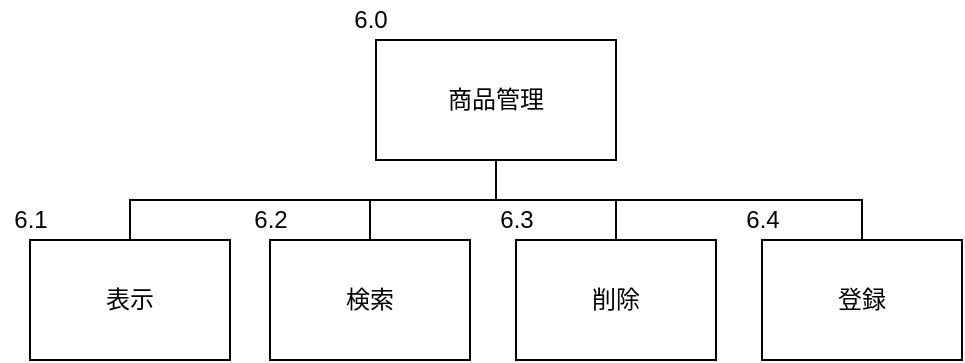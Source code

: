 <mxfile version="12.1.0" type="device" pages="1"><diagram id="wrpmUGDUPV51dJftIt9m" name="Page-1"><mxGraphModel dx="854" dy="497" grid="1" gridSize="10" guides="1" tooltips="1" connect="1" arrows="1" fold="1" page="1" pageScale="1" pageWidth="827" pageHeight="1169" math="0" shadow="0"><root><mxCell id="0"/><mxCell id="1" parent="0"/><UserObject label="&lt;font style=&quot;vertical-align: inherit&quot;&gt;&lt;font style=&quot;vertical-align: inherit&quot;&gt;商品管理&lt;/font&gt;&lt;/font&gt;" treeRoot="1" id="a7nK9uGA60JsyTPENsQV-1"><mxCell style="whiteSpace=wrap;html=1;align=center;treeFolding=1;treeMoving=1;container=1;recursiveResize=0;" parent="1" vertex="1"><mxGeometry x="343" y="110" width="120" height="60" as="geometry"/></mxCell></UserObject><mxCell id="a7nK9uGA60JsyTPENsQV-2" value="検索" style="whiteSpace=wrap;html=1;align=center;verticalAlign=middle;container=1;recursiveResize=0;treeFolding=1;treeMoving=1;" parent="1" vertex="1"><mxGeometry x="290" y="210" width="100" height="60" as="geometry"/></mxCell><mxCell id="a7nK9uGA60JsyTPENsQV-3" value="" style="edgeStyle=elbowEdgeStyle;elbow=vertical;startArrow=none;endArrow=none;rounded=0;exitX=0.5;exitY=1;exitDx=0;exitDy=0;" parent="1" target="a7nK9uGA60JsyTPENsQV-2" edge="1" source="a7nK9uGA60JsyTPENsQV-1"><mxGeometry relative="1" as="geometry"><mxPoint x="420" y="170" as="sourcePoint"/></mxGeometry></mxCell><mxCell id="a7nK9uGA60JsyTPENsQV-4" value="表示" style="whiteSpace=wrap;html=1;align=center;verticalAlign=middle;container=1;recursiveResize=0;treeFolding=1;treeMoving=1;" parent="1" vertex="1"><mxGeometry x="170" y="210" width="100" height="60" as="geometry"/></mxCell><mxCell id="a7nK9uGA60JsyTPENsQV-5" value="" style="edgeStyle=elbowEdgeStyle;elbow=vertical;startArrow=none;endArrow=none;rounded=0;exitX=0.5;exitY=1;exitDx=0;exitDy=0;" parent="1" source="a7nK9uGA60JsyTPENsQV-1" target="a7nK9uGA60JsyTPENsQV-4" edge="1"><mxGeometry relative="1" as="geometry"><mxPoint x="260" y="170" as="sourcePoint"/></mxGeometry></mxCell><mxCell id="RoZTvhKH2XpjGjiPZF5T-1" value="削除" style="whiteSpace=wrap;html=1;align=center;verticalAlign=middle;container=1;recursiveResize=0;treeFolding=1;treeMoving=1;" vertex="1" parent="1"><mxGeometry x="413" y="210" width="100" height="60" as="geometry"/></mxCell><mxCell id="RoZTvhKH2XpjGjiPZF5T-2" value="" style="edgeStyle=elbowEdgeStyle;elbow=vertical;startArrow=none;endArrow=none;rounded=0;exitX=0.5;exitY=1;exitDx=0;exitDy=0;entryX=0.5;entryY=0;entryDx=0;entryDy=0;" edge="1" parent="1" source="a7nK9uGA60JsyTPENsQV-1" target="RoZTvhKH2XpjGjiPZF5T-1"><mxGeometry relative="1" as="geometry"><mxPoint x="820" y="170" as="sourcePoint"/><mxPoint x="620" y="210" as="targetPoint"/></mxGeometry></mxCell><mxCell id="RoZTvhKH2XpjGjiPZF5T-3" value="登録" style="whiteSpace=wrap;html=1;align=center;verticalAlign=middle;container=1;recursiveResize=0;treeFolding=1;treeMoving=1;" vertex="1" parent="1"><mxGeometry x="536" y="210" width="100" height="60" as="geometry"/></mxCell><mxCell id="RoZTvhKH2XpjGjiPZF5T-4" value="" style="edgeStyle=elbowEdgeStyle;elbow=vertical;startArrow=none;endArrow=none;rounded=0;exitX=0.5;exitY=1;exitDx=0;exitDy=0;entryX=0.5;entryY=0;entryDx=0;entryDy=0;" edge="1" parent="1" source="a7nK9uGA60JsyTPENsQV-1"><mxGeometry relative="1" as="geometry"><mxPoint x="526" y="170" as="sourcePoint"/><mxPoint x="586" y="210" as="targetPoint"/></mxGeometry></mxCell><mxCell id="RoZTvhKH2XpjGjiPZF5T-6" value="6.0" style="text;html=1;resizable=0;autosize=1;align=center;verticalAlign=middle;points=[];fillColor=none;strokeColor=none;rounded=0;" vertex="1" parent="1"><mxGeometry x="325" y="90" width="30" height="20" as="geometry"/></mxCell><mxCell id="RoZTvhKH2XpjGjiPZF5T-7" value="6.1&lt;span style=&quot;font-family: &amp;#34;helvetica&amp;#34; , &amp;#34;arial&amp;#34; , sans-serif ; font-size: 0px&quot;&gt;%3CmxGraphModel%3E%3Croot%3E%3CmxCell%20id%3D%220%22%2F%3E%3CmxCell%20id%3D%221%22%20parent%3D%220%22%2F%3E%3CmxCell%20id%3D%222%22%20value%3D%226.0%22%20style%3D%22text%3Bhtml%3D1%3Bresizable%3D0%3Bautosize%3D1%3Balign%3Dcenter%3BverticalAlign%3Dmiddle%3Bpoints%3D%5B%5D%3BfillColor%3Dnone%3BstrokeColor%3Dnone%3Brounded%3D0%3B%22%20vertex%3D%221%22%20parent%3D%221%22%3E%3CmxGeometry%20x%3D%22325%22%20y%3D%2290%22%20width%3D%2230%22%20height%3D%2220%22%20as%3D%22geometry%22%2F%3E%3C%2FmxCell%3E%3C%2Froot%3E%3C%2FmxGraphModel%3E&lt;/span&gt;" style="text;html=1;resizable=0;autosize=1;align=center;verticalAlign=middle;points=[];fillColor=none;strokeColor=none;rounded=0;" vertex="1" parent="1"><mxGeometry x="155" y="190" width="30" height="20" as="geometry"/></mxCell><mxCell id="RoZTvhKH2XpjGjiPZF5T-8" value="6.2" style="text;html=1;resizable=0;autosize=1;align=center;verticalAlign=middle;points=[];fillColor=none;strokeColor=none;rounded=0;" vertex="1" parent="1"><mxGeometry x="275" y="190" width="30" height="20" as="geometry"/></mxCell><mxCell id="RoZTvhKH2XpjGjiPZF5T-9" value="6.3&lt;span style=&quot;font-family: &amp;#34;helvetica&amp;#34; , &amp;#34;arial&amp;#34; , sans-serif ; font-size: 0px&quot;&gt;%3CmxGraphModel%3E%3Croot%3E%3CmxCell%20id%3D%220%22%2F%3E%3CmxCell%20id%3D%221%22%20parent%3D%220%22%2F%3E%3CmxCell%20id%3D%222%22%20value%3D%226.0%22%20style%3D%22text%3Bhtml%3D1%3Bresizable%3D0%3Bautosize%3D1%3Balign%3Dcenter%3BverticalAlign%3Dmiddle%3Bpoints%3D%5B%5D%3BfillColor%3Dnone%3BstrokeColor%3Dnone%3Brounded%3D0%3B%22%20vertex%3D%221%22%20parent%3D%221%22%3E%3CmxGeometry%20x%3D%22325%22%20y%3D%2290%22%20width%3D%2230%22%20height%3D%2220%22%20as%3D%22geometry%22%2F%3E%3C%2FmxCell%3E%3C%2Froot%3E%3C%2FmxGraphModel%32&lt;/span&gt;" style="text;html=1;resizable=0;autosize=1;align=center;verticalAlign=middle;points=[];fillColor=none;strokeColor=none;rounded=0;" vertex="1" parent="1"><mxGeometry x="398" y="190" width="30" height="20" as="geometry"/></mxCell><mxCell id="RoZTvhKH2XpjGjiPZF5T-10" value="6.4&lt;span style=&quot;font-family: &amp;#34;helvetica&amp;#34; , &amp;#34;arial&amp;#34; , sans-serif ; font-size: 0px&quot;&gt;%3CmxGraphModel%3E%3Croot%3E%3CmxCell%20id%3D%220%22%2F%3E%3CmxCell%20id%3D%221%22%20parent%3D%220%22%2F%3E%3CmxCell%20id%3D%222%22%20value%3D%226.0%22%20style%3D%22text%3Bhtml%3D1%3Bresizable%3D0%3Bautosize%3D1%3Balign%3Dcenter%3BverticalAlign%3Dmiddle%3Bpoints%3D%5B%5D%3BfillColor%3Dnone%3BstrokeColor%3Dnone%3Brounded%3D0%3B%22%20vertex%3D%221%22%20parent%3D%221%22%3E%3CmxGeometry%20x%3D%22325%22%20y%3D%2290%22%20width%3D%2230%22%20height%3D%2220%22%20as%3D%22geometry%22%2F%3E%3C%2FmxCell%3E%3C%2Froot%3E%3C%2FmxGraphModel%&lt;/span&gt;" style="text;html=1;resizable=0;autosize=1;align=center;verticalAlign=middle;points=[];fillColor=none;strokeColor=none;rounded=0;" vertex="1" parent="1"><mxGeometry x="521" y="190" width="30" height="20" as="geometry"/></mxCell></root></mxGraphModel></diagram></mxfile>
